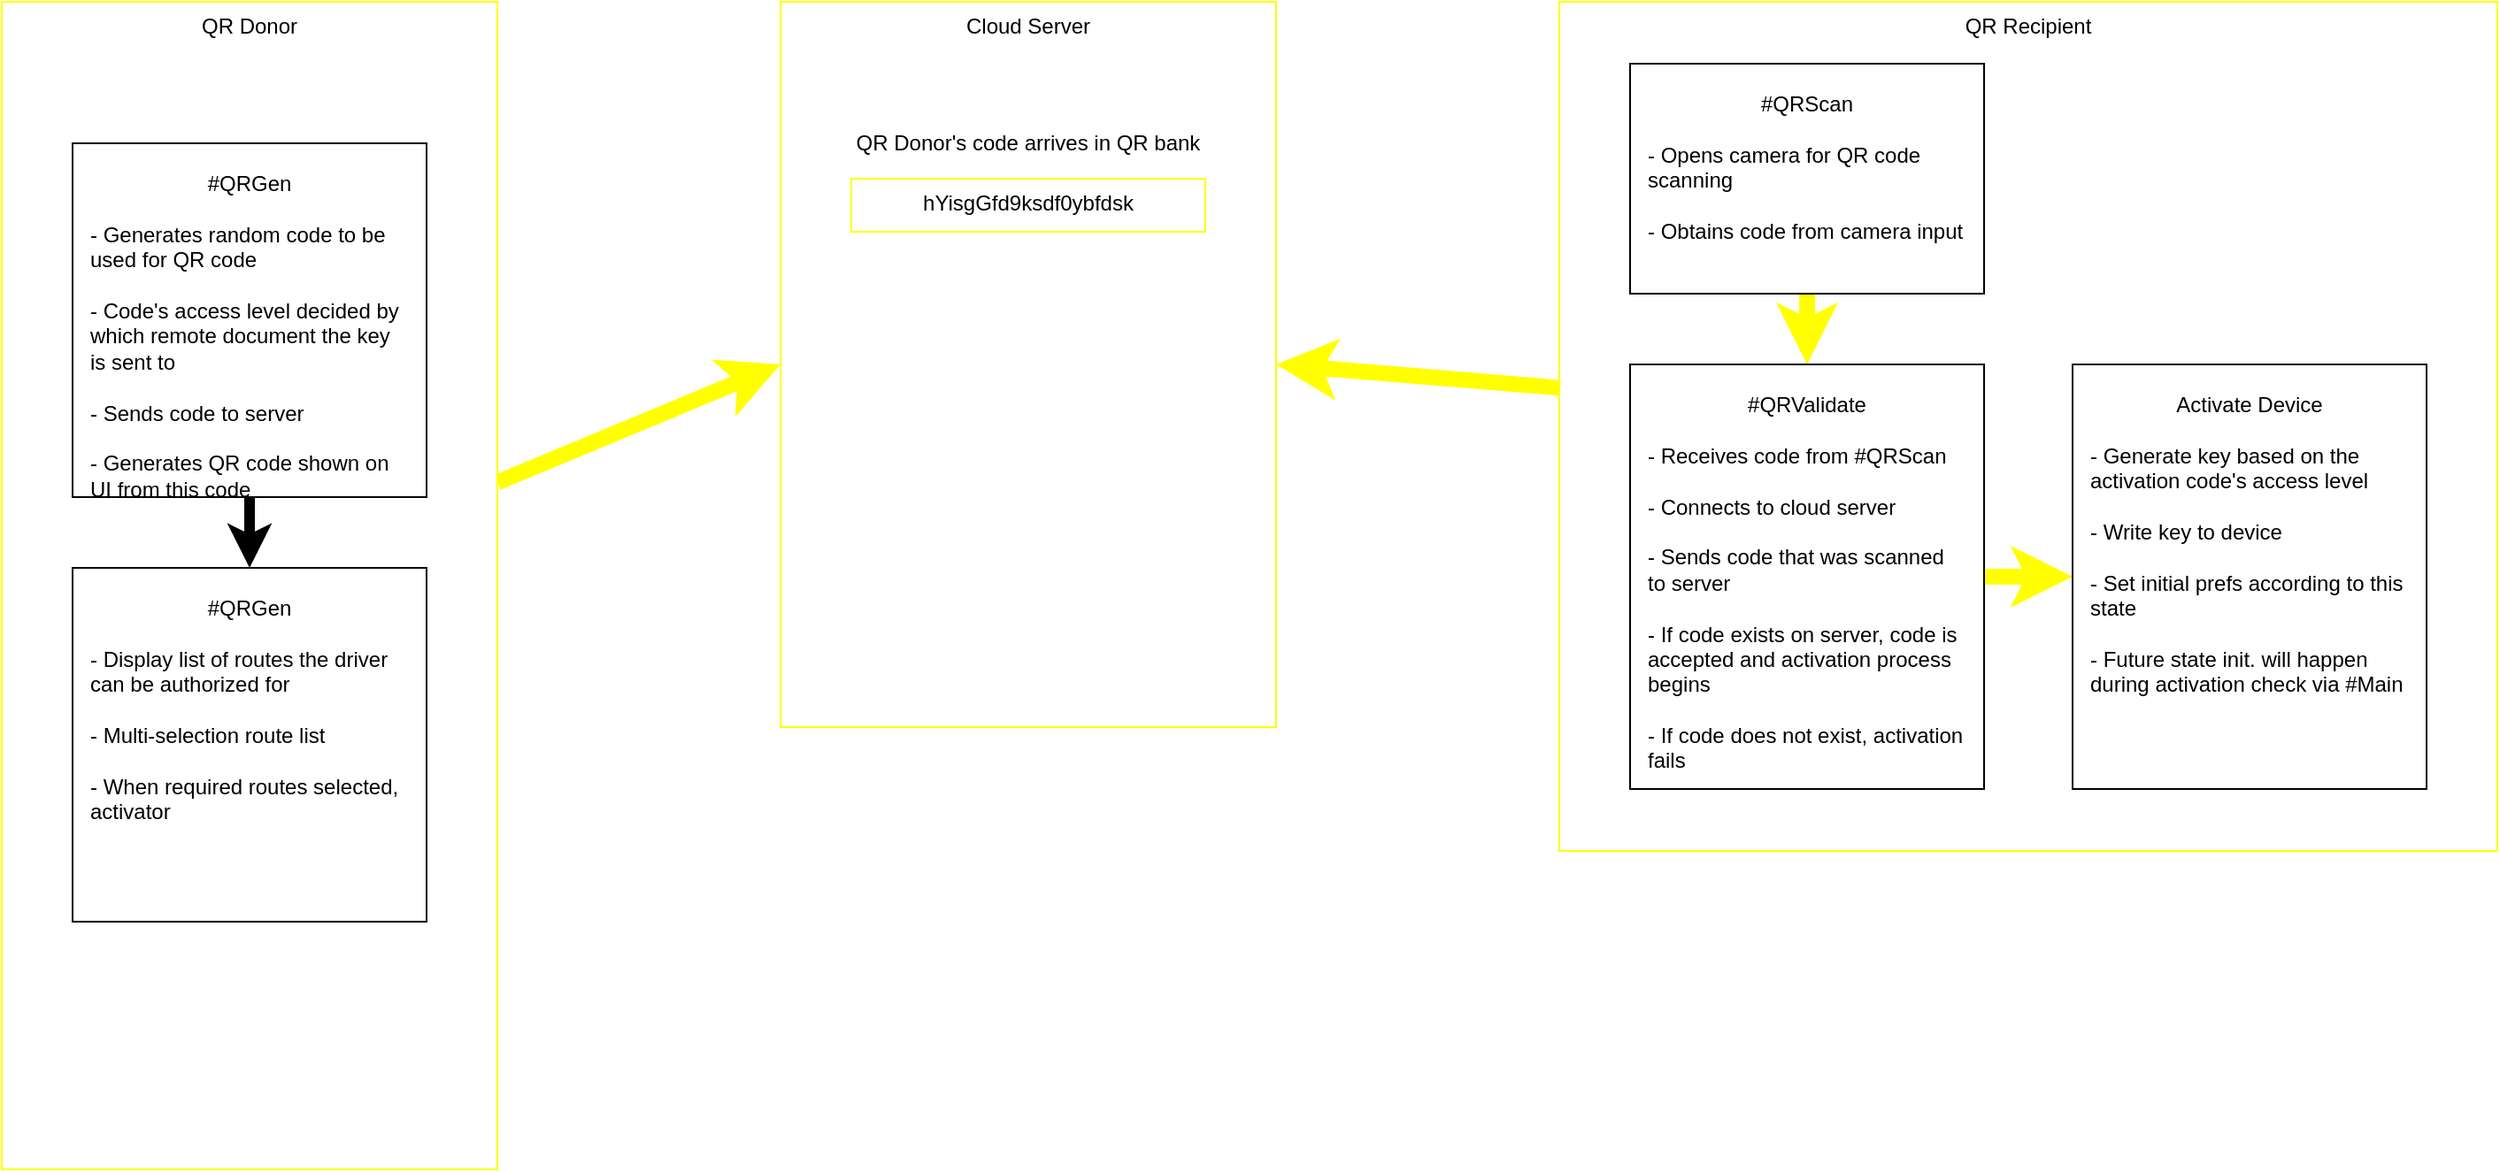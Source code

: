 <mxfile>
    <diagram id="rdn9pPAtQoFR-Kr9XFV1" name="Page-1">
        <mxGraphModel dx="1068" dy="790" grid="1" gridSize="10" guides="1" tooltips="1" connect="1" arrows="1" fold="1" page="1" pageScale="1" pageWidth="3000" pageHeight="2800" math="0" shadow="0">
            <root>
                <mxCell id="0"/>
                <mxCell id="1" parent="0"/>
                <mxCell id="9" style="edgeStyle=none;html=1;entryX=0;entryY=0.5;entryDx=0;entryDy=0;strokeWidth=9;fillColor=#e3c800;strokeColor=#FFFF00;" parent="1" source="4" target="6" edge="1">
                    <mxGeometry relative="1" as="geometry"/>
                </mxCell>
                <mxCell id="4" value="QR Donor" style="rounded=0;whiteSpace=wrap;html=1;verticalAlign=top;strokeColor=#FFFF00;" parent="1" vertex="1">
                    <mxGeometry x="40" y="40" width="280" height="660" as="geometry"/>
                </mxCell>
                <mxCell id="18" style="edgeStyle=none;html=1;entryX=0.5;entryY=0;entryDx=0;entryDy=0;strokeWidth=6;" edge="1" parent="1" source="2" target="17">
                    <mxGeometry relative="1" as="geometry"/>
                </mxCell>
                <mxCell id="2" value="#QRGen&lt;br&gt;&lt;br&gt;&lt;div style=&quot;text-align: left&quot;&gt;&lt;span&gt;- Generates random code to be used for QR code&lt;/span&gt;&lt;br&gt;&lt;/div&gt;&lt;div style=&quot;text-align: left&quot;&gt;&lt;span&gt;&lt;br&gt;&lt;/span&gt;&lt;/div&gt;&lt;div style=&quot;text-align: left&quot;&gt;&lt;span&gt;- Code's access level decided by which remote document the key is sent to&lt;/span&gt;&lt;/div&gt;&lt;div style=&quot;text-align: left&quot;&gt;&lt;span&gt;&lt;br&gt;&lt;/span&gt;&lt;/div&gt;&lt;div style=&quot;text-align: left&quot;&gt;&lt;span&gt;- Sends&amp;nbsp;&lt;/span&gt;code&amp;nbsp;&lt;span&gt;to server&lt;/span&gt;&lt;/div&gt;&lt;div style=&quot;text-align: left&quot;&gt;&lt;span&gt;&lt;br&gt;&lt;/span&gt;&lt;/div&gt;&lt;div style=&quot;text-align: left&quot;&gt;- Generates QR code shown on UI from this code&lt;/div&gt;" style="rounded=0;whiteSpace=wrap;html=1;verticalAlign=top;spacing=11;" parent="1" vertex="1">
                    <mxGeometry x="80" y="120" width="200" height="200" as="geometry"/>
                </mxCell>
                <mxCell id="10" style="edgeStyle=none;html=1;entryX=1;entryY=0.5;entryDx=0;entryDy=0;strokeColor=#FFFF00;strokeWidth=9;" parent="1" source="5" target="6" edge="1">
                    <mxGeometry relative="1" as="geometry"/>
                </mxCell>
                <mxCell id="5" value="QR R&lt;span&gt;ecipient&lt;/span&gt;" style="rounded=0;whiteSpace=wrap;html=1;verticalAlign=top;strokeColor=#FFFF00;" parent="1" vertex="1">
                    <mxGeometry x="920" y="40" width="530" height="480" as="geometry"/>
                </mxCell>
                <mxCell id="6" value="Cloud Server" style="rounded=0;whiteSpace=wrap;html=1;verticalAlign=top;strokeColor=#FFFF00;" parent="1" vertex="1">
                    <mxGeometry x="480" y="40" width="280" height="410" as="geometry"/>
                </mxCell>
                <mxCell id="7" value="hYisgGfd9ksdf0ybfdsk" style="rounded=0;whiteSpace=wrap;html=1;strokeColor=#FFFF00;verticalAlign=top;" parent="1" vertex="1">
                    <mxGeometry x="520" y="140" width="200" height="30" as="geometry"/>
                </mxCell>
                <mxCell id="8" value="QR Donor's&amp;nbsp;&lt;span style=&quot;text-align: left&quot;&gt;code&amp;nbsp;&lt;/span&gt;arrives in QR bank" style="text;html=1;strokeColor=none;fillColor=none;align=center;verticalAlign=middle;whiteSpace=wrap;rounded=0;" parent="1" vertex="1">
                    <mxGeometry x="520" y="100" width="200" height="40" as="geometry"/>
                </mxCell>
                <mxCell id="13" style="edgeStyle=none;html=1;strokeColor=#FFFF00;strokeWidth=9;" parent="1" source="11" target="12" edge="1">
                    <mxGeometry relative="1" as="geometry"/>
                </mxCell>
                <mxCell id="11" value="#QRScan&lt;br&gt;&lt;br&gt;&lt;div style=&quot;text-align: left&quot;&gt;&lt;span&gt;- Opens camera for QR code scanning&lt;/span&gt;&lt;br&gt;&lt;/div&gt;&lt;div style=&quot;text-align: left&quot;&gt;&lt;span&gt;&lt;br&gt;&lt;/span&gt;&lt;/div&gt;&lt;div style=&quot;text-align: left&quot;&gt;&lt;span&gt;- Obtains&amp;nbsp;&lt;/span&gt;code&amp;nbsp;&lt;span&gt;from camera input&lt;/span&gt;&lt;/div&gt;" style="rounded=0;whiteSpace=wrap;html=1;verticalAlign=top;spacing=11;" parent="1" vertex="1">
                    <mxGeometry x="960" y="75" width="200" height="130" as="geometry"/>
                </mxCell>
                <mxCell id="15" style="edgeStyle=none;html=1;exitX=1;exitY=0.5;exitDx=0;exitDy=0;entryX=0;entryY=0.5;entryDx=0;entryDy=0;strokeColor=#FFFF00;strokeWidth=9;" parent="1" source="12" target="14" edge="1">
                    <mxGeometry relative="1" as="geometry"/>
                </mxCell>
                <mxCell id="12" value="#QRValidate&lt;br&gt;&lt;br&gt;&lt;div style=&quot;text-align: left&quot;&gt;&lt;span&gt;- Receives&amp;nbsp;&lt;/span&gt;code&amp;nbsp;&lt;span&gt;from #QRScan&lt;/span&gt;&lt;/div&gt;&lt;div style=&quot;text-align: left&quot;&gt;&lt;span&gt;&lt;br&gt;&lt;/span&gt;&lt;/div&gt;&lt;div style=&quot;text-align: left&quot;&gt;&lt;span&gt;- Connects to cloud server&lt;/span&gt;&lt;/div&gt;&lt;div style=&quot;text-align: left&quot;&gt;&lt;span&gt;&lt;br&gt;&lt;/span&gt;&lt;/div&gt;&lt;div style=&quot;text-align: left&quot;&gt;- Sends code&amp;nbsp;that was scanned to server&lt;/div&gt;&lt;div style=&quot;text-align: left&quot;&gt;&lt;br&gt;&lt;/div&gt;&lt;div style=&quot;text-align: left&quot;&gt;- If code&amp;nbsp;exists on server, code&amp;nbsp;is accepted and activation process begins&lt;/div&gt;&lt;div style=&quot;text-align: left&quot;&gt;&lt;br&gt;&lt;/div&gt;&lt;div style=&quot;text-align: left&quot;&gt;- If code&amp;nbsp;does not exist, activation fails&lt;/div&gt;" style="rounded=0;whiteSpace=wrap;html=1;verticalAlign=top;spacing=11;" parent="1" vertex="1">
                    <mxGeometry x="960" y="245" width="200" height="240" as="geometry"/>
                </mxCell>
                <mxCell id="14" value="Activate Device&lt;br&gt;&lt;br&gt;&lt;div style=&quot;text-align: left&quot;&gt;- Generate key based on the activation code's access level&lt;/div&gt;&lt;div style=&quot;text-align: left&quot;&gt;&lt;br&gt;&lt;/div&gt;&lt;div style=&quot;text-align: left&quot;&gt;- Write key to device&lt;/div&gt;&lt;div style=&quot;text-align: left&quot;&gt;&lt;br&gt;&lt;/div&gt;&lt;div style=&quot;text-align: left&quot;&gt;- Set initial prefs according to this state&lt;/div&gt;&lt;div style=&quot;text-align: left&quot;&gt;&lt;br&gt;&lt;/div&gt;&lt;div style=&quot;text-align: left&quot;&gt;- Future state init. will happen during activation check via #Main&lt;/div&gt;" style="rounded=0;whiteSpace=wrap;html=1;verticalAlign=top;spacing=11;" parent="1" vertex="1">
                    <mxGeometry x="1210" y="245" width="200" height="240" as="geometry"/>
                </mxCell>
                <mxCell id="17" value="#QRGen&lt;br&gt;&lt;br&gt;&lt;div style=&quot;text-align: left&quot;&gt;&lt;span&gt;- Display list of routes the driver can be authorized for&lt;/span&gt;&lt;/div&gt;&lt;div style=&quot;text-align: left&quot;&gt;&lt;span&gt;&lt;br&gt;&lt;/span&gt;&lt;/div&gt;&lt;div style=&quot;text-align: left&quot;&gt;&lt;span&gt;- Multi-selection route list&lt;/span&gt;&lt;/div&gt;&lt;div style=&quot;text-align: left&quot;&gt;&lt;span&gt;&lt;br&gt;&lt;/span&gt;&lt;/div&gt;&lt;div style=&quot;text-align: left&quot;&gt;&lt;span&gt;- When required routes selected, activator&amp;nbsp;&lt;/span&gt;&lt;/div&gt;" style="rounded=0;whiteSpace=wrap;html=1;verticalAlign=top;spacing=11;" vertex="1" parent="1">
                    <mxGeometry x="80" y="360" width="200" height="200" as="geometry"/>
                </mxCell>
            </root>
        </mxGraphModel>
    </diagram>
</mxfile>
